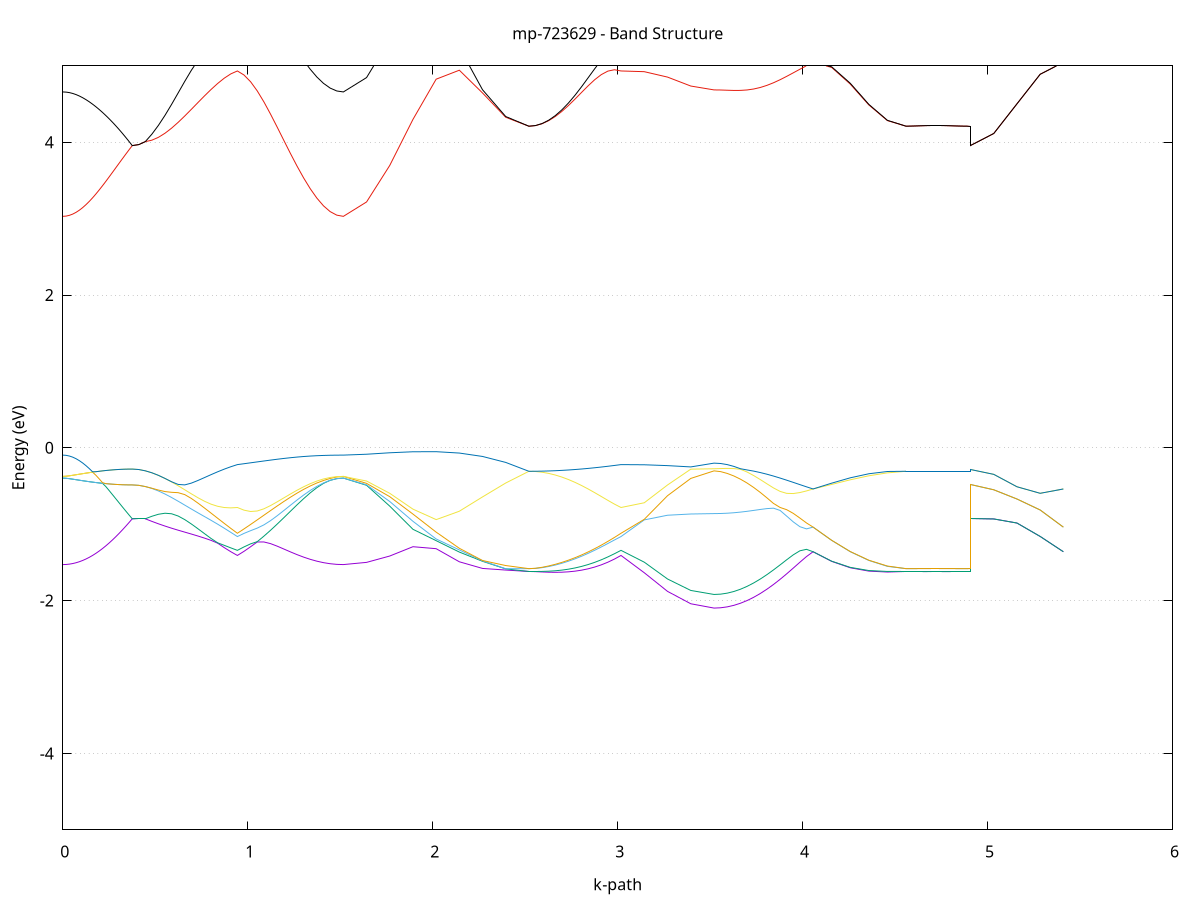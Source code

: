 set title 'mp-723629 - Band Structure'
set xlabel 'k-path'
set ylabel 'Energy (eV)'
set grid y
set yrange [-5:5]
set terminal png size 800,600
set output 'mp-723629_bands_gnuplot.png'
plot '-' using 1:2 with lines notitle, '-' using 1:2 with lines notitle, '-' using 1:2 with lines notitle, '-' using 1:2 with lines notitle, '-' using 1:2 with lines notitle, '-' using 1:2 with lines notitle, '-' using 1:2 with lines notitle, '-' using 1:2 with lines notitle, '-' using 1:2 with lines notitle, '-' using 1:2 with lines notitle, '-' using 1:2 with lines notitle, '-' using 1:2 with lines notitle, '-' using 1:2 with lines notitle, '-' using 1:2 with lines notitle, '-' using 1:2 with lines notitle, '-' using 1:2 with lines notitle, '-' using 1:2 with lines notitle, '-' using 1:2 with lines notitle, '-' using 1:2 with lines notitle, '-' using 1:2 with lines notitle, '-' using 1:2 with lines notitle, '-' using 1:2 with lines notitle, '-' using 1:2 with lines notitle, '-' using 1:2 with lines notitle
0.000000 -22.941980
0.017887 -22.941980
0.035773 -22.941980
0.053660 -22.941980
0.071547 -22.941880
0.089433 -22.941880
0.107320 -22.941880
0.125206 -22.941880
0.143093 -22.941780
0.160980 -22.941780
0.178866 -22.941780
0.196753 -22.941680
0.214639 -22.941680
0.232526 -22.941580
0.250413 -22.941580
0.268299 -22.941480
0.286186 -22.941480
0.304073 -22.941380
0.321959 -22.941380
0.339846 -22.941280
0.357732 -22.941280
0.375619 -22.941180
0.375619 -22.941180
0.410782 -22.941180
0.445944 -22.941180
0.445944 -22.941180
0.481517 -22.941180
0.517091 -22.941280
0.552664 -22.941280
0.588237 -22.941280
0.623811 -22.941280
0.659384 -22.941280
0.694957 -22.941380
0.730531 -22.941380
0.766104 -22.941380
0.801677 -22.941280
0.837251 -22.941280
0.872824 -22.941280
0.908398 -22.941280
0.943971 -22.941280
0.943971 -22.941280
0.979791 -22.941280
1.015611 -22.941380
1.051431 -22.941480
1.087251 -22.941480
1.123071 -22.941580
1.158891 -22.941680
1.194711 -22.941680
1.230531 -22.941780
1.266351 -22.941780
1.302171 -22.941880
1.337991 -22.941880
1.373811 -22.941880
1.409631 -22.941880
1.445451 -22.941980
1.481271 -22.941980
1.517091 -22.941980
1.517091 -22.941980
1.642482 -22.941880
1.767873 -22.941780
1.893264 -22.941680
2.018655 -22.941480
2.144046 -22.941280
2.269438 -22.941080
2.394829 -22.940880
2.520220 -22.940680
2.520220 -22.940680
2.555793 -22.940780
2.591366 -22.940780
2.626940 -22.940780
2.662513 -22.940780
2.698086 -22.940780
2.733660 -22.940880
2.769233 -22.940880
2.804806 -22.940880
2.840380 -22.940980
2.875953 -22.940980
2.911527 -22.941080
2.947100 -22.941180
2.982673 -22.941180
3.018247 -22.941280
3.018247 -22.941280
3.143988 -22.941280
3.269730 -22.941280
3.395472 -22.941280
3.521214 -22.941280
3.521214 -22.941280
3.556919 -22.941280
3.592624 -22.941280
3.628329 -22.941280
3.664034 -22.941280
3.699739 -22.941280
3.735444 -22.941280
3.771149 -22.941180
3.806853 -22.941180
3.842558 -22.941180
3.878263 -22.941180
3.913968 -22.941080
3.949673 -22.941080
3.985378 -22.940980
4.021083 -22.940980
4.056788 -22.940980
4.056788 -22.940980
4.157239 -22.940880
4.257690 -22.940880
4.358141 -22.940780
4.458592 -22.940780
4.559043 -22.940680
4.559043 -22.940680
4.577426 -22.940680
4.595810 -22.940680
4.614193 -22.940680
4.632577 -22.940680
4.650960 -22.940680
4.669344 -22.940680
4.687727 -22.940680
4.706111 -22.940680
4.724494 -22.940680
4.742878 -22.940680
4.761261 -22.940680
4.779645 -22.940680
4.798028 -22.940680
4.816412 -22.940680
4.834795 -22.940680
4.853179 -22.940680
4.871562 -22.940680
4.889945 -22.940680
4.908329 -22.940680
4.908329 -22.941180
5.033720 -22.941180
5.159111 -22.941080
5.284502 -22.941080
5.409893 -22.940980
e
0.000000 -22.940480
0.017887 -22.940480
0.035773 -22.940480
0.053660 -22.940480
0.071547 -22.940480
0.089433 -22.940480
0.107320 -22.940480
0.125206 -22.940580
0.143093 -22.940580
0.160980 -22.940580
0.178866 -22.940680
0.196753 -22.940680
0.214639 -22.940780
0.232526 -22.940780
0.250413 -22.940780
0.268299 -22.940880
0.286186 -22.940880
0.304073 -22.940980
0.321959 -22.941080
0.339846 -22.941080
0.357732 -22.941180
0.375619 -22.941180
0.375619 -22.941180
0.410782 -22.941180
0.445944 -22.941180
0.445944 -22.941180
0.481517 -22.941180
0.517091 -22.941080
0.552664 -22.941080
0.588237 -22.940980
0.623811 -22.940980
0.659384 -22.940880
0.694957 -22.940880
0.730531 -22.940780
0.766104 -22.940780
0.801677 -22.940680
0.837251 -22.940680
0.872824 -22.940680
0.908398 -22.940580
0.943971 -22.940580
0.943971 -22.940580
0.979791 -22.940580
1.015611 -22.940580
1.051431 -22.940580
1.087251 -22.940580
1.123071 -22.940480
1.158891 -22.940480
1.194711 -22.940480
1.230531 -22.940480
1.266351 -22.940480
1.302171 -22.940480
1.337991 -22.940480
1.373811 -22.940480
1.409631 -22.940480
1.445451 -22.940480
1.481271 -22.940480
1.517091 -22.940480
1.517091 -22.940480
1.642482 -22.940480
1.767873 -22.940480
1.893264 -22.940380
2.018655 -22.940380
2.144046 -22.940480
2.269438 -22.940480
2.394829 -22.940580
2.520220 -22.940680
2.520220 -22.940680
2.555793 -22.940680
2.591366 -22.940680
2.626940 -22.940680
2.662513 -22.940680
2.698086 -22.940680
2.733660 -22.940680
2.769233 -22.940680
2.804806 -22.940680
2.840380 -22.940680
2.875953 -22.940680
2.911527 -22.940680
2.947100 -22.940580
2.982673 -22.940580
3.018247 -22.940580
3.018247 -22.940580
3.143988 -22.940580
3.269730 -22.940580
3.395472 -22.940580
3.521214 -22.940580
3.521214 -22.940580
3.556919 -22.940580
3.592624 -22.940580
3.628329 -22.940580
3.664034 -22.940580
3.699739 -22.940580
3.735444 -22.940680
3.771149 -22.940680
3.806853 -22.940680
3.842558 -22.940780
3.878263 -22.940780
3.913968 -22.940780
3.949673 -22.940880
3.985378 -22.940880
4.021083 -22.940880
4.056788 -22.940980
4.056788 -22.940980
4.157239 -22.940880
4.257690 -22.940780
4.358141 -22.940780
4.458592 -22.940680
4.559043 -22.940680
4.559043 -22.940680
4.577426 -22.940680
4.595810 -22.940680
4.614193 -22.940680
4.632577 -22.940680
4.650960 -22.940680
4.669344 -22.940680
4.687727 -22.940680
4.706111 -22.940680
4.724494 -22.940680
4.742878 -22.940680
4.761261 -22.940680
4.779645 -22.940680
4.798028 -22.940680
4.816412 -22.940680
4.834795 -22.940680
4.853179 -22.940680
4.871562 -22.940680
4.889945 -22.940680
4.908329 -22.940680
4.908329 -22.941180
5.033720 -22.941180
5.159111 -22.941080
5.284502 -22.941080
5.409893 -22.940980
e
0.000000 -22.885580
0.017887 -22.885580
0.035773 -22.885580
0.053660 -22.885580
0.071547 -22.885580
0.089433 -22.885580
0.107320 -22.885580
0.125206 -22.885580
0.143093 -22.885580
0.160980 -22.885680
0.178866 -22.885680
0.196753 -22.885680
0.214639 -22.885680
0.232526 -22.885680
0.250413 -22.885680
0.268299 -22.885680
0.286186 -22.885680
0.304073 -22.885680
0.321959 -22.885680
0.339846 -22.885680
0.357732 -22.885680
0.375619 -22.885680
0.375619 -22.885680
0.410782 -22.885680
0.445944 -22.885680
0.445944 -22.885680
0.481517 -22.885780
0.517091 -22.885880
0.552664 -22.885880
0.588237 -22.885980
0.623811 -22.886180
0.659384 -22.886280
0.694957 -22.886380
0.730531 -22.886580
0.766104 -22.886680
0.801677 -22.886880
0.837251 -22.887080
0.872824 -22.887180
0.908398 -22.887380
0.943971 -22.887480
0.943971 -22.887480
0.979791 -22.887380
1.015611 -22.887180
1.051431 -22.887080
1.087251 -22.886880
1.123071 -22.886680
1.158891 -22.886580
1.194711 -22.886380
1.230531 -22.886280
1.266351 -22.886080
1.302171 -22.885980
1.337991 -22.885880
1.373811 -22.885780
1.409631 -22.885680
1.445451 -22.885680
1.481271 -22.885580
1.517091 -22.885580
1.517091 -22.885580
1.642482 -22.885780
1.767873 -22.886180
1.893264 -22.886780
2.018655 -22.887380
2.144046 -22.887880
2.269438 -22.888280
2.394829 -22.888580
2.520220 -22.888580
2.520220 -22.888580
2.555793 -22.888580
2.591366 -22.888580
2.626940 -22.888580
2.662513 -22.888580
2.698086 -22.888480
2.733660 -22.888380
2.769233 -22.888380
2.804806 -22.888280
2.840380 -22.888180
2.875953 -22.888080
2.911527 -22.887980
2.947100 -22.887780
2.982673 -22.887680
3.018247 -22.887480
3.018247 -22.887480
3.143988 -22.888380
3.269730 -22.889180
3.395472 -22.889780
3.521214 -22.889980
3.521214 -22.889980
3.556919 -22.889980
3.592624 -22.889880
3.628329 -22.889780
3.664034 -22.889680
3.699739 -22.889580
3.735444 -22.889480
3.771149 -22.889280
3.806853 -22.889080
3.842558 -22.888880
3.878263 -22.888580
3.913968 -22.888380
3.949673 -22.888080
3.985378 -22.887880
4.021083 -22.887580
4.056788 -22.887380
4.056788 -22.887380
4.157239 -22.887780
4.257690 -22.888180
4.358141 -22.888380
4.458592 -22.888580
4.559043 -22.888580
4.559043 -22.888580
4.577426 -22.888580
4.595810 -22.888580
4.614193 -22.888580
4.632577 -22.888580
4.650960 -22.888580
4.669344 -22.888580
4.687727 -22.888580
4.706111 -22.888580
4.724494 -22.888580
4.742878 -22.888580
4.761261 -22.888580
4.779645 -22.888580
4.798028 -22.888580
4.816412 -22.888580
4.834795 -22.888580
4.853179 -22.888580
4.871562 -22.888580
4.889945 -22.888580
4.908329 -22.888580
4.908329 -22.885680
5.033720 -22.885780
5.159111 -22.886180
5.284502 -22.886780
5.409893 -22.887380
e
0.000000 -22.885580
0.017887 -22.885580
0.035773 -22.885580
0.053660 -22.885580
0.071547 -22.885580
0.089433 -22.885580
0.107320 -22.885580
0.125206 -22.885580
0.143093 -22.885580
0.160980 -22.885680
0.178866 -22.885680
0.196753 -22.885680
0.214639 -22.885680
0.232526 -22.885680
0.250413 -22.885680
0.268299 -22.885680
0.286186 -22.885680
0.304073 -22.885680
0.321959 -22.885680
0.339846 -22.885680
0.357732 -22.885680
0.375619 -22.885680
0.375619 -22.885680
0.410782 -22.885680
0.445944 -22.885680
0.445944 -22.885680
0.481517 -22.885780
0.517091 -22.885880
0.552664 -22.885880
0.588237 -22.885980
0.623811 -22.886180
0.659384 -22.886280
0.694957 -22.886380
0.730531 -22.886580
0.766104 -22.886680
0.801677 -22.886880
0.837251 -22.887080
0.872824 -22.887180
0.908398 -22.887380
0.943971 -22.887480
0.943971 -22.887480
0.979791 -22.887380
1.015611 -22.887180
1.051431 -22.886980
1.087251 -22.886880
1.123071 -22.886680
1.158891 -22.886480
1.194711 -22.886380
1.230531 -22.886180
1.266351 -22.886080
1.302171 -22.885980
1.337991 -22.885780
1.373811 -22.885780
1.409631 -22.885680
1.445451 -22.885580
1.481271 -22.885580
1.517091 -22.885580
1.517091 -22.885580
1.642482 -22.885680
1.767873 -22.886080
1.893264 -22.886680
2.018655 -22.887280
2.144046 -22.887880
2.269438 -22.888280
2.394829 -22.888480
2.520220 -22.888580
2.520220 -22.888580
2.555793 -22.888580
2.591366 -22.888580
2.626940 -22.888580
2.662513 -22.888580
2.698086 -22.888480
2.733660 -22.888380
2.769233 -22.888380
2.804806 -22.888280
2.840380 -22.888180
2.875953 -22.888080
2.911527 -22.887980
2.947100 -22.887780
2.982673 -22.887680
3.018247 -22.887480
3.018247 -22.887480
3.143988 -22.888280
3.269730 -22.889080
3.395472 -22.889680
3.521214 -22.889880
3.521214 -22.889880
3.556919 -22.889780
3.592624 -22.889780
3.628329 -22.889680
3.664034 -22.889580
3.699739 -22.889480
3.735444 -22.889280
3.771149 -22.889080
3.806853 -22.888880
3.842558 -22.888680
3.878263 -22.888480
3.913968 -22.888180
3.949673 -22.887980
3.985378 -22.887680
4.021083 -22.887380
4.056788 -22.887380
4.056788 -22.887380
4.157239 -22.887780
4.257690 -22.888180
4.358141 -22.888380
4.458592 -22.888580
4.559043 -22.888580
4.559043 -22.888580
4.577426 -22.888580
4.595810 -22.888580
4.614193 -22.888580
4.632577 -22.888580
4.650960 -22.888580
4.669344 -22.888580
4.687727 -22.888580
4.706111 -22.888580
4.724494 -22.888580
4.742878 -22.888580
4.761261 -22.888580
4.779645 -22.888580
4.798028 -22.888580
4.816412 -22.888580
4.834795 -22.888580
4.853179 -22.888580
4.871562 -22.888580
4.889945 -22.888580
4.908329 -22.888580
4.908329 -22.885680
5.033720 -22.885780
5.159111 -22.886180
5.284502 -22.886780
5.409893 -22.887380
e
0.000000 -22.885480
0.017887 -22.885480
0.035773 -22.885480
0.053660 -22.885480
0.071547 -22.885480
0.089433 -22.885480
0.107320 -22.885480
0.125206 -22.885480
0.143093 -22.885480
0.160980 -22.885480
0.178866 -22.885480
0.196753 -22.885480
0.214639 -22.885480
0.232526 -22.885480
0.250413 -22.885480
0.268299 -22.885480
0.286186 -22.885480
0.304073 -22.885480
0.321959 -22.885480
0.339846 -22.885480
0.357732 -22.885480
0.375619 -22.885480
0.375619 -22.885480
0.410782 -22.885480
0.445944 -22.885480
0.445944 -22.885480
0.481517 -22.885480
0.517091 -22.885580
0.552664 -22.885680
0.588237 -22.885780
0.623811 -22.885880
0.659384 -22.885980
0.694957 -22.886180
0.730531 -22.886280
0.766104 -22.886480
0.801677 -22.886580
0.837251 -22.886780
0.872824 -22.886880
0.908398 -22.887080
0.943971 -22.887280
0.943971 -22.887280
0.979791 -22.887080
1.015611 -22.886880
1.051431 -22.886780
1.087251 -22.886580
1.123071 -22.886480
1.158891 -22.886280
1.194711 -22.886180
1.230531 -22.886080
1.266351 -22.885980
1.302171 -22.885880
1.337991 -22.885780
1.373811 -22.885680
1.409631 -22.885580
1.445451 -22.885580
1.481271 -22.885480
1.517091 -22.885480
1.517091 -22.885480
1.642482 -22.885680
1.767873 -22.886080
1.893264 -22.886480
2.018655 -22.887080
2.144046 -22.887680
2.269438 -22.888180
2.394829 -22.888480
2.520220 -22.888580
2.520220 -22.888580
2.555793 -22.888580
2.591366 -22.888580
2.626940 -22.888480
2.662513 -22.888480
2.698086 -22.888380
2.733660 -22.888280
2.769233 -22.888180
2.804806 -22.888080
2.840380 -22.887980
2.875953 -22.887880
2.911527 -22.887680
2.947100 -22.887580
2.982673 -22.887380
3.018247 -22.887280
3.018247 -22.887280
3.143988 -22.886380
3.269730 -22.885580
3.395472 -22.884980
3.521214 -22.884880
3.521214 -22.884880
3.556919 -22.884880
3.592624 -22.884880
3.628329 -22.884980
3.664034 -22.885080
3.699739 -22.885180
3.735444 -22.885280
3.771149 -22.885480
3.806853 -22.885580
3.842558 -22.885780
3.878263 -22.886080
3.913968 -22.886280
3.949673 -22.886480
3.985378 -22.886780
4.021083 -22.886980
4.056788 -22.887080
4.056788 -22.887080
4.157239 -22.887480
4.257690 -22.887980
4.358141 -22.888280
4.458592 -22.888480
4.559043 -22.888580
4.559043 -22.888580
4.577426 -22.888580
4.595810 -22.888580
4.614193 -22.888580
4.632577 -22.888580
4.650960 -22.888580
4.669344 -22.888580
4.687727 -22.888580
4.706111 -22.888580
4.724494 -22.888580
4.742878 -22.888580
4.761261 -22.888580
4.779645 -22.888580
4.798028 -22.888580
4.816412 -22.888580
4.834795 -22.888580
4.853179 -22.888580
4.871562 -22.888580
4.889945 -22.888580
4.908329 -22.888580
4.908329 -22.885480
5.033720 -22.885580
5.159111 -22.885880
5.284502 -22.886480
5.409893 -22.887080
e
0.000000 -22.885480
0.017887 -22.885480
0.035773 -22.885480
0.053660 -22.885480
0.071547 -22.885480
0.089433 -22.885480
0.107320 -22.885480
0.125206 -22.885480
0.143093 -22.885480
0.160980 -22.885480
0.178866 -22.885480
0.196753 -22.885480
0.214639 -22.885480
0.232526 -22.885480
0.250413 -22.885480
0.268299 -22.885480
0.286186 -22.885480
0.304073 -22.885480
0.321959 -22.885480
0.339846 -22.885480
0.357732 -22.885480
0.375619 -22.885480
0.375619 -22.885480
0.410782 -22.885480
0.445944 -22.885480
0.445944 -22.885480
0.481517 -22.885480
0.517091 -22.885580
0.552664 -22.885680
0.588237 -22.885780
0.623811 -22.885880
0.659384 -22.885980
0.694957 -22.886080
0.730531 -22.886280
0.766104 -22.886380
0.801677 -22.886580
0.837251 -22.886680
0.872824 -22.886880
0.908398 -22.887080
0.943971 -22.887180
0.943971 -22.887180
0.979791 -22.887080
1.015611 -22.886880
1.051431 -22.886680
1.087251 -22.886580
1.123071 -22.886380
1.158891 -22.886280
1.194711 -22.886180
1.230531 -22.885980
1.266351 -22.885880
1.302171 -22.885780
1.337991 -22.885680
1.373811 -22.885680
1.409631 -22.885580
1.445451 -22.885580
1.481271 -22.885480
1.517091 -22.885480
1.517091 -22.885480
1.642482 -22.885580
1.767873 -22.885980
1.893264 -22.886480
2.018655 -22.887080
2.144046 -22.887580
2.269438 -22.888180
2.394829 -22.888480
2.520220 -22.888580
2.520220 -22.888580
2.555793 -22.888580
2.591366 -22.888580
2.626940 -22.888480
2.662513 -22.888480
2.698086 -22.888380
2.733660 -22.888280
2.769233 -22.888180
2.804806 -22.888080
2.840380 -22.887980
2.875953 -22.887780
2.911527 -22.887680
2.947100 -22.887480
2.982673 -22.887380
3.018247 -22.887180
3.018247 -22.887180
3.143988 -22.886280
3.269730 -22.885480
3.395472 -22.884880
3.521214 -22.884680
3.521214 -22.884680
3.556919 -22.884680
3.592624 -22.884680
3.628329 -22.884780
3.664034 -22.884880
3.699739 -22.884980
3.735444 -22.885080
3.771149 -22.885280
3.806853 -22.885480
3.842558 -22.885680
3.878263 -22.885880
3.913968 -22.886080
3.949673 -22.886280
3.985378 -22.886580
4.021083 -22.886780
4.056788 -22.887080
4.056788 -22.887080
4.157239 -22.887480
4.257690 -22.887980
4.358141 -22.888280
4.458592 -22.888480
4.559043 -22.888580
4.559043 -22.888580
4.577426 -22.888580
4.595810 -22.888580
4.614193 -22.888580
4.632577 -22.888580
4.650960 -22.888580
4.669344 -22.888580
4.687727 -22.888580
4.706111 -22.888580
4.724494 -22.888580
4.742878 -22.888580
4.761261 -22.888580
4.779645 -22.888580
4.798028 -22.888580
4.816412 -22.888580
4.834795 -22.888580
4.853179 -22.888580
4.871562 -22.888580
4.889945 -22.888580
4.908329 -22.888580
4.908329 -22.885480
5.033720 -22.885580
5.159111 -22.885880
5.284502 -22.886480
5.409893 -22.887080
e
0.000000 -10.936680
0.017887 -10.936580
0.035773 -10.935980
0.053660 -10.935080
0.071547 -10.933880
0.089433 -10.932280
0.107320 -10.930380
0.125206 -10.928080
0.143093 -10.925580
0.160980 -10.922680
0.178866 -10.919580
0.196753 -10.916180
0.214639 -10.912480
0.232526 -10.908580
0.250413 -10.904480
0.268299 -10.900080
0.286186 -10.895680
0.304073 -10.890980
0.321959 -10.886280
0.339846 -10.881380
0.357732 -10.876480
0.375619 -10.871580
0.375619 -10.871580
0.410782 -10.870580
0.445944 -10.867780
0.445944 -10.867780
0.481517 -10.866780
0.517091 -10.864080
0.552664 -10.859780
0.588237 -10.853880
0.623811 -10.846580
0.659384 -10.837780
0.694957 -10.827780
0.730531 -10.816680
0.766104 -10.804580
0.801677 -10.791680
0.837251 -10.778080
0.872824 -10.763980
0.908398 -10.749580
0.943971 -10.735080
0.943971 -10.735080
0.979791 -10.753280
1.015611 -10.771680
1.051431 -10.790080
1.087251 -10.808180
1.123071 -10.825980
1.158891 -10.842980
1.194711 -10.859180
1.230531 -10.874280
1.266351 -10.888080
1.302171 -10.900480
1.337991 -10.911280
1.373811 -10.920280
1.409631 -10.927380
1.445451 -10.932580
1.481271 -10.935680
1.517091 -10.936680
1.517091 -10.936680
1.642482 -10.923480
1.767873 -10.886180
1.893264 -10.831180
2.018655 -10.767380
2.144046 -10.704580
2.269438 -10.650680
2.394829 -10.611480
2.520220 -10.589780
2.520220 -10.589780
2.555793 -10.590580
2.591366 -10.593080
2.626940 -10.597180
2.662513 -10.602980
2.698086 -10.610380
2.733660 -10.619280
2.769233 -10.629580
2.804806 -10.641380
2.840380 -10.654480
2.875953 -10.668780
2.911527 -10.684080
2.947100 -10.700380
2.982673 -10.717480
3.018247 -10.735080
3.018247 -10.735080
3.143988 -10.738280
3.269730 -10.738480
3.395472 -10.737180
3.521214 -10.736380
3.521214 -10.736380
3.556919 -10.736380
3.592624 -10.736380
3.628329 -10.736380
3.664034 -10.736380
3.699739 -10.736280
3.735444 -10.735980
3.771149 -10.735580
3.806853 -10.734980
3.842558 -10.734080
3.878263 -10.732880
3.913968 -10.731380
3.949673 -10.729580
3.985378 -10.727280
4.021083 -10.724680
4.056788 -10.721680
4.056788 -10.721680
4.157239 -10.679680
4.257690 -10.642980
4.358141 -10.614680
4.458592 -10.596580
4.559043 -10.589780
4.559043 -10.589780
4.577426 -10.589780
4.595810 -10.589780
4.614193 -10.589780
4.632577 -10.589780
4.650960 -10.589780
4.669344 -10.589780
4.687727 -10.589780
4.706111 -10.589780
4.724494 -10.589780
4.742878 -10.589780
4.761261 -10.589780
4.779645 -10.589780
4.798028 -10.589780
4.816412 -10.589780
4.834795 -10.589780
4.853179 -10.589780
4.871562 -10.589780
4.889945 -10.589780
4.908329 -10.589780
4.908329 -10.871580
5.033720 -10.859580
5.159111 -10.826080
5.284502 -10.777180
5.409893 -10.721680
e
0.000000 -10.803880
0.017887 -10.804080
0.035773 -10.804680
0.053660 -10.805580
0.071547 -10.806980
0.089433 -10.808680
0.107320 -10.810680
0.125206 -10.813080
0.143093 -10.815880
0.160980 -10.818880
0.178866 -10.822180
0.196753 -10.825780
0.214639 -10.829680
0.232526 -10.833780
0.250413 -10.838080
0.268299 -10.842480
0.286186 -10.847180
0.304073 -10.851880
0.321959 -10.856680
0.339846 -10.861680
0.357732 -10.866580
0.375619 -10.871580
0.375619 -10.871580
0.410782 -10.870580
0.445944 -10.867780
0.445944 -10.867780
0.481517 -10.859980
0.517091 -10.850580
0.552664 -10.839880
0.588237 -10.827880
0.623811 -10.814680
0.659384 -10.800680
0.694957 -10.785780
0.730531 -10.770380
0.766104 -10.754680
0.801677 -10.738680
0.837251 -10.722780
0.872824 -10.707080
0.908398 -10.691680
0.943971 -10.676980
0.943971 -10.676980
0.979791 -10.688180
1.015611 -10.699480
1.051431 -10.710980
1.087251 -10.722280
1.123071 -10.733380
1.158891 -10.744180
1.194711 -10.754380
1.230531 -10.763980
1.266351 -10.772780
1.302171 -10.780680
1.337991 -10.787580
1.373811 -10.793280
1.409631 -10.797880
1.445451 -10.801180
1.481271 -10.803180
1.517091 -10.803880
1.517091 -10.803880
1.642482 -10.793280
1.767873 -10.763880
1.893264 -10.721580
2.018655 -10.674880
2.144046 -10.632480
2.269438 -10.601480
2.394829 -10.586580
2.520220 -10.589780
2.520220 -10.589780
2.555793 -10.590180
2.591366 -10.591680
2.626940 -10.594080
2.662513 -10.597480
2.698086 -10.601880
2.733660 -10.607080
2.769233 -10.613280
2.804806 -10.620280
2.840380 -10.628080
2.875953 -10.636680
2.911527 -10.645880
2.947100 -10.655780
2.982673 -10.666180
3.018247 -10.676980
3.018247 -10.676980
3.143988 -10.678780
3.269730 -10.678280
3.395472 -10.676980
3.521214 -10.676280
3.521214 -10.676280
3.556919 -10.676580
3.592624 -10.677580
3.628329 -10.679180
3.664034 -10.681380
3.699739 -10.684180
3.735444 -10.687380
3.771149 -10.690880
3.806853 -10.694780
3.842558 -10.698780
3.878263 -10.702880
3.913968 -10.706980
3.949673 -10.710980
3.985378 -10.714780
4.021083 -10.718380
4.056788 -10.721680
4.056788 -10.721680
4.157239 -10.677980
4.257690 -10.640380
4.358141 -10.612080
4.458592 -10.594880
4.559043 -10.589780
4.559043 -10.589780
4.577426 -10.589780
4.595810 -10.589780
4.614193 -10.589780
4.632577 -10.589780
4.650960 -10.589780
4.669344 -10.589780
4.687727 -10.589780
4.706111 -10.589780
4.724494 -10.589780
4.742878 -10.589780
4.761261 -10.589780
4.779645 -10.589780
4.798028 -10.589780
4.816412 -10.589780
4.834795 -10.589780
4.853179 -10.589780
4.871562 -10.589780
4.889945 -10.589780
4.908329 -10.589780
4.908329 -10.871580
5.033720 -10.859580
5.159111 -10.826080
5.284502 -10.777180
5.409893 -10.721680
e
0.000000 -1.528380
0.017887 -1.526880
0.035773 -1.522380
0.053660 -1.514880
0.071547 -1.504380
0.089433 -1.491080
0.107320 -1.474680
0.125206 -1.455580
0.143093 -1.433580
0.160980 -1.408780
0.178866 -1.381380
0.196753 -1.351280
0.214639 -1.318680
0.232526 -1.283580
0.250413 -1.246180
0.268299 -1.206580
0.286186 -1.164780
0.304073 -1.120980
0.321959 -1.075380
0.339846 -1.028080
0.357732 -0.979180
0.375619 -0.928980
0.375619 -0.928980
0.410782 -0.928880
0.445944 -0.928880
0.445944 -0.928880
0.481517 -0.962680
0.517091 -0.994580
0.552664 -1.024280
0.588237 -1.052180
0.623811 -1.078380
0.659384 -1.103480
0.694957 -1.128580
0.730531 -1.154380
0.766104 -1.181780
0.801677 -1.211480
0.837251 -1.248080
0.872824 -1.306180
0.908398 -1.359980
0.943971 -1.408980
0.943971 -1.408980
0.979791 -1.354980
1.015611 -1.294680
1.051431 -1.232180
1.087251 -1.232280
1.123071 -1.253880
1.158891 -1.286880
1.194711 -1.324280
1.230531 -1.361980
1.266351 -1.397980
1.302171 -1.430780
1.337991 -1.459680
1.373811 -1.483880
1.409631 -1.503180
1.445451 -1.517080
1.481271 -1.525580
1.517091 -1.528380
1.517091 -1.528380
1.642482 -1.499480
1.767873 -1.416280
1.893264 -1.294480
2.018655 -1.320280
2.144046 -1.491780
2.269438 -1.578880
2.394829 -1.600080
2.520220 -1.618580
2.520220 -1.618580
2.555793 -1.620780
2.591366 -1.625080
2.626940 -1.628380
2.662513 -1.629680
2.698086 -1.628180
2.733660 -1.623280
2.769233 -1.614580
2.804806 -1.601580
2.840380 -1.583780
2.875953 -1.560680
2.911527 -1.531980
2.947100 -1.497280
2.982673 -1.456280
3.018247 -1.408980
3.018247 -1.408980
3.143988 -1.635380
3.269730 -1.879280
3.395472 -2.041380
3.521214 -2.097880
3.521214 -2.097880
3.556919 -2.093880
3.592624 -2.081980
3.628329 -2.062080
3.664034 -2.034480
3.699739 -1.999280
3.735444 -1.956680
3.771149 -1.907180
3.806853 -1.851080
3.842558 -1.788980
3.878263 -1.721480
3.913968 -1.649580
3.949673 -1.574280
3.985378 -1.497780
4.021083 -1.423480
4.056788 -1.360280
4.056788 -1.360280
4.157239 -1.486480
4.257690 -1.570180
4.358141 -1.613880
4.458592 -1.626080
4.559043 -1.618680
4.559043 -1.618680
4.577426 -1.618780
4.595810 -1.618880
4.614193 -1.619080
4.632577 -1.619280
4.650960 -1.619480
4.669344 -1.619680
4.687727 -1.619880
4.706111 -1.619880
4.724494 -1.619880
4.742878 -1.619880
4.761261 -1.619780
4.779645 -1.619680
4.798028 -1.619480
4.816412 -1.619280
4.834795 -1.619080
4.853179 -1.618880
4.871562 -1.618680
4.889945 -1.618580
4.908329 -1.618580
4.908329 -0.928980
5.033720 -0.930980
5.159111 -0.984580
5.284502 -1.160080
5.409893 -1.360280
e
0.000000 -0.396180
0.017887 -0.398580
0.035773 -0.403880
0.053660 -0.410380
0.071547 -0.417080
0.089433 -0.423880
0.107320 -0.430480
0.125206 -0.436980
0.143093 -0.443080
0.160980 -0.448980
0.178866 -0.454480
0.196753 -0.459680
0.214639 -0.464380
0.232526 -0.506580
0.250413 -0.558780
0.268299 -0.611880
0.286186 -0.665280
0.304073 -0.718880
0.321959 -0.772380
0.339846 -0.825380
0.357732 -0.877580
0.375619 -0.928980
0.375619 -0.928980
0.410782 -0.928880
0.445944 -0.928880
0.445944 -0.928880
0.481517 -0.896180
0.517091 -0.869780
0.552664 -0.856280
0.588237 -0.863180
0.623811 -0.892780
0.659384 -0.939680
0.694957 -0.996780
0.730531 -1.059080
0.766104 -1.123180
0.801677 -1.186680
0.837251 -1.243280
0.872824 -1.276280
0.908398 -1.309680
0.943971 -1.342180
0.943971 -1.342180
0.979791 -1.297080
1.015611 -1.256980
1.051431 -1.228380
1.087251 -1.156480
1.123071 -1.079780
1.158891 -0.999180
1.194711 -0.915780
1.230531 -0.831080
1.266351 -0.746880
1.302171 -0.665380
1.337991 -0.589180
1.373811 -0.521380
1.409631 -0.465280
1.445451 -0.425780
1.481271 -0.403880
1.517091 -0.396180
1.517091 -0.396180
1.642482 -0.490580
1.767873 -0.763580
1.893264 -1.066580
2.018655 -1.215280
2.144046 -1.364580
2.269438 -1.485480
2.394829 -1.584680
2.520220 -1.618580
2.520220 -1.618580
2.555793 -1.618580
2.591366 -1.617780
2.626940 -1.615080
2.662513 -1.609580
2.698086 -1.600980
2.733660 -1.588780
2.769233 -1.572680
2.804806 -1.552580
2.840380 -1.528080
2.875953 -1.499180
2.911527 -1.465780
2.947100 -1.427980
2.982673 -1.386480
3.018247 -1.342180
3.018247 -1.342180
3.143988 -1.496980
3.269730 -1.717080
3.395472 -1.866980
3.521214 -1.919580
3.521214 -1.919580
3.556919 -1.915280
3.592624 -1.902280
3.628329 -1.880780
3.664034 -1.851080
3.699739 -1.813680
3.735444 -1.768980
3.771149 -1.717680
3.806853 -1.660480
3.842558 -1.598380
3.878263 -1.532680
3.913968 -1.465480
3.949673 -1.400780
3.985378 -1.347980
4.021083 -1.328780
4.056788 -1.360280
4.056788 -1.360280
4.157239 -1.483980
4.257690 -1.564780
4.358141 -1.606380
4.458592 -1.618480
4.559043 -1.618580
4.559043 -1.618580
4.577426 -1.618780
4.595810 -1.618880
4.614193 -1.619080
4.632577 -1.619280
4.650960 -1.619480
4.669344 -1.619680
4.687727 -1.619780
4.706111 -1.619880
4.724494 -1.619880
4.742878 -1.619880
4.761261 -1.619780
4.779645 -1.619580
4.798028 -1.619480
4.816412 -1.619280
4.834795 -1.619080
4.853179 -1.618880
4.871562 -1.618680
4.889945 -1.618580
4.908329 -1.618580
4.908329 -0.928980
5.033720 -0.930980
5.159111 -0.984580
5.284502 -1.159980
5.409893 -1.360280
e
0.000000 -0.396180
0.017887 -0.398580
0.035773 -0.403880
0.053660 -0.410380
0.071547 -0.417080
0.089433 -0.423880
0.107320 -0.430480
0.125206 -0.436880
0.143093 -0.443080
0.160980 -0.448980
0.178866 -0.454480
0.196753 -0.459680
0.214639 -0.464380
0.232526 -0.468780
0.250413 -0.472580
0.268299 -0.475980
0.286186 -0.478880
0.304073 -0.481280
0.321959 -0.483180
0.339846 -0.484480
0.357732 -0.485280
0.375619 -0.485580
0.375619 -0.485580
0.410782 -0.490980
0.445944 -0.506880
0.445944 -0.506880
0.481517 -0.531680
0.517091 -0.564780
0.552664 -0.604780
0.588237 -0.650180
0.623811 -0.699080
0.659384 -0.749780
0.694957 -0.800680
0.730531 -0.850680
0.766104 -0.899780
0.801677 -0.948880
0.837251 -0.999380
0.872824 -1.052080
0.908398 -1.106480
0.943971 -1.161580
0.943971 -1.161580
0.979791 -1.120080
1.015611 -1.084480
1.051431 -1.051080
1.087251 -1.008780
1.123071 -0.953580
1.158891 -0.889780
1.194711 -0.821680
1.230531 -0.752180
1.266351 -0.683580
1.302171 -0.618080
1.337991 -0.557680
1.373811 -0.504380
1.409631 -0.459780
1.445451 -0.425080
1.481271 -0.402880
1.517091 -0.396180
1.517091 -0.396180
1.642482 -0.484380
1.767873 -0.702780
1.893264 -0.961780
2.018655 -1.193080
2.144046 -1.336580
2.269438 -1.479380
2.394829 -1.582980
2.520220 -1.581680
2.520220 -1.581680
2.555793 -1.578280
2.591366 -1.568680
2.626940 -1.553980
2.662513 -1.534780
2.698086 -1.511580
2.733660 -1.484480
2.769233 -1.453680
2.804806 -1.419280
2.840380 -1.381480
2.875953 -1.340780
2.911527 -1.297480
2.947100 -1.252380
2.982673 -1.206480
3.018247 -1.161580
3.018247 -1.161580
3.143988 -0.943280
3.269730 -0.882380
3.395472 -0.866280
3.521214 -0.860880
3.521214 -0.860880
3.556919 -0.859680
3.592624 -0.855980
3.628329 -0.849880
3.664034 -0.841480
3.699739 -0.831180
3.735444 -0.819380
3.771149 -0.806880
3.806853 -0.795580
3.842558 -0.790180
3.878263 -0.819480
3.913968 -0.894080
3.949673 -0.969480
3.985378 -1.032580
4.021083 -1.061080
4.056788 -1.038180
4.056788 -1.038180
4.157239 -1.211780
4.257690 -1.359780
4.358141 -1.474380
4.458592 -1.551680
4.559043 -1.581580
4.559043 -1.581580
4.577426 -1.581480
4.595810 -1.581280
4.614193 -1.581080
4.632577 -1.580880
4.650960 -1.580580
4.669344 -1.580380
4.687727 -1.580280
4.706111 -1.580180
4.724494 -1.580180
4.742878 -1.580280
4.761261 -1.580380
4.779645 -1.580480
4.798028 -1.580680
4.816412 -1.580880
4.834795 -1.581180
4.853179 -1.581380
4.871562 -1.581480
4.889945 -1.581580
4.908329 -1.581680
4.908329 -0.485580
5.033720 -0.549380
5.159111 -0.670080
5.284502 -0.813780
5.409893 -1.038180
e
0.000000 -0.373980
0.017887 -0.371480
0.035773 -0.366080
0.053660 -0.359480
0.071547 -0.352480
0.089433 -0.345380
0.107320 -0.338380
0.125206 -0.331580
0.143093 -0.324980
0.160980 -0.318680
0.178866 -0.358680
0.196753 -0.406080
0.214639 -0.455580
0.232526 -0.468780
0.250413 -0.472580
0.268299 -0.475980
0.286186 -0.478880
0.304073 -0.481280
0.321959 -0.483180
0.339846 -0.484480
0.357732 -0.485280
0.375619 -0.485580
0.375619 -0.485580
0.410782 -0.490980
0.445944 -0.506880
0.445944 -0.506880
0.481517 -0.528680
0.517091 -0.552780
0.552664 -0.572680
0.588237 -0.582180
0.623811 -0.587080
0.659384 -0.612380
0.694957 -0.662480
0.730531 -0.723080
0.766104 -0.787880
0.801677 -0.854680
0.837251 -0.921980
0.872824 -0.988780
0.908398 -1.054580
0.943971 -1.118480
0.943971 -1.118480
0.979791 -1.061480
1.015611 -1.002880
1.051431 -0.942980
1.087251 -0.882480
1.123071 -0.821880
1.158891 -0.761880
1.194711 -0.703280
1.230531 -0.646880
1.266351 -0.593480
1.302171 -0.543980
1.337991 -0.499280
1.373811 -0.460280
1.409631 -0.427380
1.445451 -0.400780
1.481271 -0.381380
1.517091 -0.373980
1.517091 -0.373980
1.642482 -0.465180
1.767873 -0.639580
1.893264 -0.867180
2.018655 -1.103580
2.144046 -1.315080
2.269438 -1.474980
2.394829 -1.540980
2.520220 -1.581680
2.520220 -1.581680
2.555793 -1.576680
2.591366 -1.564080
2.626940 -1.546480
2.662513 -1.524980
2.698086 -1.499780
2.733660 -1.470980
2.769233 -1.438580
2.804806 -1.402580
2.840380 -1.363080
2.875953 -1.320180
2.911527 -1.273980
2.947100 -1.224880
2.982673 -1.172880
3.018247 -1.118480
3.018247 -1.118480
3.143988 -0.935880
3.269730 -0.626680
3.395472 -0.400580
3.521214 -0.301680
3.521214 -0.301680
3.556919 -0.311580
3.592624 -0.335180
3.628329 -0.368380
3.664034 -0.410380
3.699739 -0.460680
3.735444 -0.518780
3.771149 -0.583680
3.806853 -0.654280
3.842558 -0.727780
3.878263 -0.780580
3.913968 -0.809880
3.949673 -0.858080
3.985378 -0.919480
4.021083 -0.983580
4.056788 -1.038180
4.056788 -1.038180
4.157239 -1.210580
4.257690 -1.357780
4.358141 -1.471280
4.458592 -1.547380
4.559043 -1.581580
4.559043 -1.581580
4.577426 -1.581480
4.595810 -1.581280
4.614193 -1.581080
4.632577 -1.580880
4.650960 -1.580580
4.669344 -1.580380
4.687727 -1.580280
4.706111 -1.580180
4.724494 -1.580180
4.742878 -1.580280
4.761261 -1.580380
4.779645 -1.580480
4.798028 -1.580680
4.816412 -1.580880
4.834795 -1.581180
4.853179 -1.581380
4.871562 -1.581480
4.889945 -1.581580
4.908329 -1.581680
4.908329 -0.485580
5.033720 -0.549380
5.159111 -0.670080
5.284502 -0.813780
5.409893 -1.038180
e
0.000000 -0.373980
0.017887 -0.371480
0.035773 -0.366080
0.053660 -0.359480
0.071547 -0.352480
0.089433 -0.345380
0.107320 -0.338380
0.125206 -0.331580
0.143093 -0.324980
0.160980 -0.318680
0.178866 -0.312680
0.196753 -0.306980
0.214639 -0.301780
0.232526 -0.296980
0.250413 -0.292680
0.268299 -0.288980
0.286186 -0.285680
0.304073 -0.282980
0.321959 -0.280880
0.339846 -0.279380
0.357732 -0.278480
0.375619 -0.278180
0.375619 -0.278180
0.410782 -0.283980
0.445944 -0.300880
0.445944 -0.300880
0.481517 -0.326680
0.517091 -0.360680
0.552664 -0.400980
0.588237 -0.446880
0.623811 -0.496780
0.659384 -0.549180
0.694957 -0.601980
0.730531 -0.652880
0.766104 -0.699180
0.801677 -0.737580
0.837251 -0.765380
0.872824 -0.781380
0.908398 -0.786180
0.943971 -0.781180
0.943971 -0.781180
0.979791 -0.816080
1.015611 -0.833480
1.051431 -0.826880
1.087251 -0.798480
1.123071 -0.756280
1.158891 -0.707280
1.194711 -0.655880
1.230531 -0.604680
1.266351 -0.555480
1.302171 -0.509980
1.337991 -0.469380
1.373811 -0.434880
1.409631 -0.407580
1.445451 -0.388180
1.481271 -0.377280
1.517091 -0.373980
1.517091 -0.373980
1.642482 -0.434680
1.767873 -0.595580
1.893264 -0.802580
2.018655 -0.939680
2.144046 -0.829880
2.269438 -0.642580
2.394829 -0.460680
2.520220 -0.307080
2.520220 -0.307080
2.555793 -0.310180
2.591366 -0.319380
2.626940 -0.334580
2.662513 -0.355780
2.698086 -0.382480
2.733660 -0.414680
2.769233 -0.451780
2.804806 -0.493280
2.840380 -0.538580
2.875953 -0.586880
2.911527 -0.637080
2.947100 -0.687680
2.982673 -0.736780
3.018247 -0.781180
3.018247 -0.781180
3.143988 -0.719180
3.269730 -0.486280
3.395472 -0.279280
3.521214 -0.274080
3.521214 -0.274080
3.556919 -0.271380
3.592624 -0.269380
3.628329 -0.271880
3.664034 -0.280780
3.699739 -0.316380
3.735444 -0.363080
3.771149 -0.415280
3.806853 -0.470580
3.842558 -0.524780
3.878263 -0.570280
3.913968 -0.596080
3.949673 -0.598580
3.985378 -0.585480
4.021083 -0.564180
4.056788 -0.538580
4.056788 -0.538580
4.157239 -0.479080
4.257690 -0.418580
4.358141 -0.366080
4.458592 -0.327780
4.559043 -0.307080
4.559043 -0.307080
4.577426 -0.307080
4.595810 -0.307180
4.614193 -0.307180
4.632577 -0.307180
4.650960 -0.307280
4.669344 -0.307280
4.687727 -0.307280
4.706111 -0.307280
4.724494 -0.307280
4.742878 -0.307280
4.761261 -0.307280
4.779645 -0.307280
4.798028 -0.307280
4.816412 -0.307180
4.834795 -0.307180
4.853179 -0.307180
4.871562 -0.307080
4.889945 -0.307080
4.908329 -0.307080
4.908329 -0.278180
5.033720 -0.347380
5.159111 -0.509680
5.284502 -0.595380
5.409893 -0.538580
e
0.000000 -0.095380
0.017887 -0.098380
0.035773 -0.107380
0.053660 -0.122080
0.071547 -0.142380
0.089433 -0.167980
0.107320 -0.198280
0.125206 -0.232980
0.143093 -0.271680
0.160980 -0.313680
0.178866 -0.312680
0.196753 -0.306980
0.214639 -0.301780
0.232526 -0.296980
0.250413 -0.292680
0.268299 -0.288980
0.286186 -0.285680
0.304073 -0.282980
0.321959 -0.280880
0.339846 -0.279380
0.357732 -0.278480
0.375619 -0.278180
0.375619 -0.278180
0.410782 -0.283980
0.445944 -0.300880
0.445944 -0.300880
0.481517 -0.326480
0.517091 -0.360180
0.552664 -0.400780
0.588237 -0.443980
0.623811 -0.479280
0.659384 -0.485180
0.694957 -0.462180
0.730531 -0.427680
0.766104 -0.389580
0.801677 -0.351080
0.837251 -0.313880
0.872824 -0.279180
0.908398 -0.247580
0.943971 -0.219680
0.943971 -0.219680
0.979791 -0.208080
1.015611 -0.196180
1.051431 -0.184280
1.087251 -0.172380
1.123071 -0.160780
1.158891 -0.149580
1.194711 -0.139180
1.230531 -0.129580
1.266351 -0.121080
1.302171 -0.113780
1.337991 -0.107780
1.373811 -0.103080
1.409631 -0.099680
1.445451 -0.097280
1.481271 -0.095880
1.517091 -0.095380
1.517091 -0.095380
1.642482 -0.083880
1.767873 -0.064780
1.893264 -0.051480
2.018655 -0.050480
2.144046 -0.068480
2.269438 -0.112980
2.394829 -0.190980
2.520220 -0.307080
2.520220 -0.307080
2.555793 -0.306580
2.591366 -0.305180
2.626940 -0.302880
2.662513 -0.299580
2.698086 -0.295280
2.733660 -0.290180
2.769233 -0.284080
2.804806 -0.277180
2.840380 -0.269380
2.875953 -0.260780
2.911527 -0.251480
2.947100 -0.241480
2.982673 -0.230780
3.018247 -0.219680
3.018247 -0.219680
3.143988 -0.221880
3.269730 -0.232980
3.395472 -0.249880
3.521214 -0.200380
3.521214 -0.200380
3.556919 -0.205180
3.592624 -0.219580
3.628329 -0.243080
3.664034 -0.273580
3.699739 -0.289480
3.735444 -0.304880
3.771149 -0.323680
3.806853 -0.345280
3.842558 -0.369480
3.878263 -0.395780
3.913968 -0.423580
3.949673 -0.452380
3.985378 -0.481580
4.021083 -0.510580
4.056788 -0.538480
4.056788 -0.538480
4.157239 -0.462580
4.257690 -0.392580
4.358141 -0.339480
4.458592 -0.309780
4.559043 -0.307080
4.559043 -0.307080
4.577426 -0.307080
4.595810 -0.307180
4.614193 -0.307180
4.632577 -0.307180
4.650960 -0.307280
4.669344 -0.307280
4.687727 -0.307280
4.706111 -0.307280
4.724494 -0.307280
4.742878 -0.307280
4.761261 -0.307280
4.779645 -0.307280
4.798028 -0.307180
4.816412 -0.307180
4.834795 -0.307180
4.853179 -0.307180
4.871562 -0.307080
4.889945 -0.307080
4.908329 -0.307080
4.908329 -0.278180
5.033720 -0.347380
5.159111 -0.509680
5.284502 -0.595380
5.409893 -0.538480
e
0.000000 3.030220
0.017887 3.033620
0.035773 3.043520
0.053660 3.059820
0.071547 3.082320
0.089433 3.110620
0.107320 3.144320
0.125206 3.182820
0.143093 3.225720
0.160980 3.272520
0.178866 3.322620
0.196753 3.375520
0.214639 3.430620
0.232526 3.487520
0.250413 3.545820
0.268299 3.604820
0.286186 3.664420
0.304073 3.724020
0.321959 3.783320
0.339846 3.841920
0.357732 3.899720
0.375619 3.956420
0.375619 3.956420
0.410782 3.969520
0.445944 4.008120
0.445944 4.008120
0.481517 4.027220
0.517091 4.064820
0.552664 4.118320
0.588237 4.184720
0.623811 4.260920
0.659384 4.343920
0.694957 4.430920
0.730531 4.519320
0.766104 4.606820
0.801677 4.691020
0.837251 4.769320
0.872824 4.838720
0.908398 4.895120
0.943971 4.933420
0.943971 4.933420
0.979791 4.880420
1.015611 4.791720
1.051431 4.672220
1.087251 4.528920
1.123071 4.369120
1.158891 4.199720
1.194711 4.026420
1.230531 3.854620
1.266351 3.688820
1.302171 3.533120
1.337991 3.391820
1.373811 3.268720
1.409631 3.167720
1.445451 3.092520
1.481271 3.046020
1.517091 3.030220
1.517091 3.030220
1.642482 3.218720
1.767873 3.696920
1.893264 4.299220
2.018655 4.825820
2.144046 4.943220
2.269438 4.645220
2.394829 4.326820
2.520220 4.210020
2.520220 4.210020
2.555793 4.218220
2.591366 4.242620
2.626940 4.282520
2.662513 4.336620
2.698086 4.403320
2.733660 4.480320
2.769233 4.564520
2.804806 4.652220
2.840380 4.738920
2.875953 4.818920
2.911527 4.885520
2.947100 4.931520
2.982673 4.949420
3.018247 4.933420
3.018247 4.933420
3.143988 4.924020
3.269730 4.853120
3.395472 4.736120
3.521214 4.685420
3.521214 4.685420
3.556919 4.684120
3.592624 4.681120
3.628329 4.678520
3.664034 4.679020
3.699739 4.684720
3.735444 4.697220
3.771149 4.717120
3.806853 4.744620
3.842558 4.778820
3.878263 4.818720
3.913968 4.862720
3.949673 4.909020
3.985378 4.956020
4.021083 5.002220
4.056788 5.046720
4.056788 5.046720
4.157239 4.979320
4.257690 4.761520
4.358141 4.488520
4.458592 4.283620
4.559043 4.210520
4.559043 4.210520
4.577426 4.211320
4.595810 4.212420
4.614193 4.213820
4.632577 4.215320
4.650960 4.216720
4.669344 4.218020
4.687727 4.218920
4.706111 4.219520
4.724494 4.219620
4.742878 4.219320
4.761261 4.218520
4.779645 4.217420
4.798028 4.216120
4.816412 4.214620
4.834795 4.213220
4.853179 4.211920
4.871562 4.210920
4.889945 4.210320
4.908329 4.210020
4.908329 3.956420
5.033720 4.115220
5.159111 4.503220
5.284502 4.890120
5.409893 5.046720
e
0.000000 4.658820
0.017887 4.656520
0.035773 4.650020
0.053660 4.639120
0.071547 4.624320
0.089433 4.605620
0.107320 4.583520
0.125206 4.558120
0.143093 4.529820
0.160980 4.498720
0.178866 4.465120
0.196753 4.429120
0.214639 4.390820
0.232526 4.350320
0.250413 4.307820
0.268299 4.263220
0.286186 4.216620
0.304073 4.168120
0.321959 4.117720
0.339846 4.065520
0.357732 4.011720
0.375619 3.956420
0.375619 3.956420
0.410782 3.969520
0.445944 4.008120
0.445944 4.008120
0.481517 4.105520
0.517091 4.221420
0.552664 4.352820
0.588237 4.495920
0.623811 4.646020
0.659384 4.797020
0.694957 4.941520
0.730531 5.070620
0.766104 5.175520
0.801677 5.250620
0.837251 5.296220
0.872824 5.317820
0.908398 5.322620
0.943971 5.315320
0.943971 5.315320
0.979791 5.372520
1.015611 5.424620
1.051431 5.470720
1.087251 5.505420
1.123071 5.517320
1.158891 5.491320
1.194711 5.420220
1.230531 5.315020
1.266351 5.193820
1.302171 5.070820
1.337991 4.955520
1.373811 4.854020
1.409631 4.771020
1.445451 4.709420
1.481271 4.671520
1.517091 4.658820
1.517091 4.658820
1.642482 4.847020
1.767873 5.345320
1.893264 5.802120
2.018655 5.630020
2.144046 5.242320
2.269438 4.687420
2.394829 4.336920
2.520220 4.210020
2.520220 4.210020
2.555793 4.218820
2.591366 4.245120
2.626940 4.288520
2.662513 4.348320
2.698086 4.423620
2.733660 4.513020
2.769233 4.614820
2.804806 4.726420
2.840380 4.844120
2.875953 4.962320
2.911527 5.073820
2.947100 5.170820
2.982673 5.250120
3.018247 5.315320
3.018247 5.315320
3.143988 5.275820
3.269730 5.218220
3.395472 5.228520
3.521214 5.244820
3.521214 5.244820
3.556919 5.248820
3.592624 5.259620
3.628329 5.273520
3.664034 5.286420
3.699739 5.294720
3.735444 5.296420
3.771149 5.290520
3.806853 5.277120
3.842558 5.256820
3.878263 5.230920
3.913968 5.200320
3.949673 5.166120
3.985378 5.128820
4.021083 5.089020
4.056788 5.046720
4.056788 5.046720
4.157239 4.987720
4.257690 4.772220
4.358141 4.496020
4.458592 4.287020
4.559043 4.210520
4.559043 4.210520
4.577426 4.211320
4.595810 4.212420
4.614193 4.213820
4.632577 4.215320
4.650960 4.216720
4.669344 4.218020
4.687727 4.218920
4.706111 4.219520
4.724494 4.219620
4.742878 4.219320
4.761261 4.218520
4.779645 4.217420
4.798028 4.216120
4.816412 4.214620
4.834795 4.213220
4.853179 4.211920
4.871562 4.210920
4.889945 4.210320
4.908329 4.210020
4.908329 3.956420
5.033720 4.115220
5.159111 4.503220
5.284502 4.890120
5.409893 5.046720
e
0.000000 5.949320
0.017887 5.952220
0.035773 5.960920
0.053660 5.975120
0.071547 5.994620
0.089433 6.018920
0.107320 6.047520
0.125206 6.079820
0.143093 6.115020
0.160980 6.152320
0.178866 6.184120
0.196753 6.175720
0.214639 6.169320
0.232526 6.165420
0.250413 6.164120
0.268299 6.165620
0.286186 6.170220
0.304073 6.177820
0.321959 6.188520
0.339846 6.202120
0.357732 6.218520
0.375619 6.237120
0.375619 6.237120
0.410782 6.246420
0.445944 6.273720
0.445944 6.273720
0.481517 6.300520
0.517091 6.340220
0.552664 6.390320
0.588237 6.448720
0.623811 6.476520
0.659384 6.429120
0.694957 6.384320
0.730531 6.351420
0.766104 6.330420
0.801677 6.309420
0.837251 6.265620
0.872824 6.178920
0.908398 6.050320
0.943971 5.897120
0.943971 5.897120
0.979791 6.008520
1.015611 6.099720
1.051431 6.149720
1.087251 6.149220
1.123071 6.113820
1.158891 6.075720
1.194711 6.057320
1.230531 6.056720
1.266351 6.060220
1.302171 6.056520
1.337991 6.041920
1.373811 6.018820
1.409631 5.992920
1.445451 5.970120
1.481271 5.954720
1.517091 5.949320
1.517091 5.949320
1.642482 5.990720
1.767873 5.972120
1.893264 5.921120
2.018655 5.848220
2.144046 5.556720
2.269438 5.629820
2.394829 5.876020
2.520220 6.307220
2.520220 6.307220
2.555793 6.264720
2.591366 6.168820
2.626940 6.058020
2.662513 5.949520
2.698086 5.850920
2.733660 5.765920
2.769233 5.697220
2.804806 5.647120
2.840380 5.618120
2.875953 5.613920
2.911527 5.639320
2.947100 5.698020
2.982673 5.787820
3.018247 5.897120
3.018247 5.897120
3.143988 5.984920
3.269730 6.216020
3.395472 6.057720
3.521214 5.910520
3.521214 5.910520
3.556919 5.921220
3.592624 5.953320
3.628329 6.006820
3.664034 6.081220
3.699739 6.174520
3.735444 6.282020
3.771149 6.380320
3.806853 6.374220
3.842558 6.332920
3.878263 6.302520
3.913968 6.289720
3.949673 6.297120
3.985378 6.325720
4.021083 6.375720
4.056788 6.445220
4.056788 6.445220
4.157239 6.110120
4.257690 5.925420
4.358141 5.952220
4.458592 6.108720
4.559043 6.291520
4.559043 6.291520
4.577426 6.266120
4.595810 6.234920
4.614193 6.202420
4.632577 6.171820
4.650960 6.145020
4.669344 6.123420
4.687727 6.107920
4.706111 6.099020
4.724494 6.097020
4.742878 6.102020
4.761261 6.113820
4.779645 6.132020
4.798028 6.156020
4.816412 6.184720
4.834795 6.216420
4.853179 6.248820
4.871562 6.278120
4.889945 6.299320
4.908329 6.307220
4.908329 6.237120
5.033720 6.346720
5.159111 6.512120
5.284502 6.561720
5.409893 6.445220
e
0.000000 6.274220
0.017887 6.272720
0.035773 6.268320
0.053660 6.261320
0.071547 6.252220
0.089433 6.241420
0.107320 6.229620
0.125206 6.217420
0.143093 6.205420
0.160980 6.194120
0.178866 6.190720
0.196753 6.228620
0.214639 6.264020
0.232526 6.294320
0.250413 6.316220
0.268299 6.326920
0.286186 6.326020
0.304073 6.315420
0.321959 6.298520
0.339846 6.278420
0.357732 6.257520
0.375619 6.237120
0.375619 6.237120
0.410782 6.246420
0.445944 6.273720
0.445944 6.273720
0.481517 6.329120
0.517091 6.396520
0.552664 6.464520
0.588237 6.499520
0.623811 6.513520
0.659384 6.583720
0.694957 6.658720
0.730531 6.737520
0.766104 6.817420
0.801677 6.892320
0.837251 6.950220
0.872824 6.969820
0.908398 6.934620
0.943971 6.868620
0.943971 6.868620
0.979791 6.955820
1.015611 7.037720
1.051431 7.098720
1.087251 7.106220
1.123071 7.058620
1.158891 6.978920
1.194711 6.882420
1.230531 6.779120
1.266351 6.676220
1.302171 6.578920
1.337991 6.491120
1.373811 6.415720
1.409631 6.355020
1.445451 6.310520
1.481271 6.283320
1.517091 6.274220
1.517091 6.274220
1.642482 6.409420
1.767873 6.781720
1.893264 7.261520
2.018655 6.760920
2.144046 6.606820
2.269438 6.749820
2.394829 6.805220
2.520220 6.307220
2.520220 6.307220
2.555793 6.306720
2.591366 6.306020
2.626940 6.307320
2.662513 6.312820
2.698086 6.325020
2.733660 6.345720
2.769233 6.376520
2.804806 6.418120
2.840380 6.471320
2.875953 6.535620
2.911527 6.610220
2.947100 6.692920
2.982673 6.780220
3.018247 6.868620
3.018247 6.868620
3.143988 6.781320
3.269730 6.490420
3.395472 6.621620
3.521214 6.820720
3.521214 6.820720
3.556919 6.812520
3.592624 6.784520
3.628329 6.737320
3.664034 6.675420
3.699739 6.605320
3.735444 6.535820
3.771149 6.493120
3.806853 6.571920
3.842558 6.695820
3.878263 6.788820
3.913968 6.791520
3.949673 6.721120
3.985378 6.626520
4.021083 6.530920
4.056788 6.445220
4.056788 6.445220
4.157239 6.147120
4.257690 6.007320
4.358141 6.076520
4.458592 6.251820
4.559043 6.291520
4.559043 6.291520
4.577426 6.266120
4.595810 6.234920
4.614193 6.202420
4.632577 6.171820
4.650960 6.145020
4.669344 6.123420
4.687727 6.107920
4.706111 6.099020
4.724494 6.097020
4.742878 6.102020
4.761261 6.113820
4.779645 6.132020
4.798028 6.156020
4.816412 6.184720
4.834795 6.216420
4.853179 6.248820
4.871562 6.278120
4.889945 6.299320
4.908329 6.307220
4.908329 6.237120
5.033720 6.346720
5.159111 6.512120
5.284502 6.561720
5.409893 6.445220
e
0.000000 7.077620
0.017887 7.074320
0.035773 7.064620
0.053660 7.048720
0.071547 7.027220
0.089433 7.000620
0.107320 6.969920
0.125206 6.935820
0.143093 6.899520
0.160980 6.862320
0.178866 6.825620
0.196753 6.791120
0.214639 6.761420
0.232526 6.739420
0.250413 6.728720
0.268299 6.732320
0.286186 6.750820
0.304073 6.782320
0.321959 6.823420
0.339846 6.871120
0.357732 6.922820
0.375619 6.976720
0.375619 6.976720
0.410782 6.970220
0.445944 6.952220
0.445944 6.952220
0.481517 6.887420
0.517091 6.820220
0.552664 6.765520
0.588237 6.760420
0.623811 6.833620
0.659384 6.954620
0.694957 7.099020
0.730531 7.257720
0.766104 7.423620
0.801677 7.464020
0.837251 7.398420
0.872824 7.316920
0.908398 7.267520
0.943971 7.243520
0.943971 7.243520
0.979791 7.265120
1.015611 7.286720
1.051431 7.315620
1.087251 7.381720
1.123071 7.453120
1.158891 7.348620
1.194711 7.235620
1.230531 7.138620
1.266351 7.067220
1.302171 7.025120
1.337991 7.010820
1.373811 7.017420
1.409631 7.035720
1.445451 7.056320
1.481271 7.071820
1.517091 7.077620
1.517091 7.077620
1.642482 7.045620
1.767873 7.183120
1.893264 7.279320
2.018655 7.619920
2.144046 7.488020
2.269438 7.157620
2.394829 6.919420
2.520220 6.839520
2.520220 6.839520
2.555793 6.847820
2.591366 6.871520
2.626940 6.907920
2.662513 6.953020
2.698086 7.002720
2.733660 7.052820
2.769233 7.099520
2.804806 7.139320
2.840380 7.170220
2.875953 7.191720
2.911527 7.205320
2.947100 7.215120
2.982673 7.226520
3.018247 7.243520
3.018247 7.243520
3.143988 7.375520
3.269730 7.139020
3.395472 6.980920
3.521214 6.854620
3.521214 6.854620
3.556919 6.854720
3.592624 6.859220
3.628329 6.870320
3.664034 6.888220
3.699739 6.913720
3.735444 6.947720
3.771149 6.990120
3.806853 7.037120
3.842558 7.077120
3.878263 7.109320
3.913968 7.191620
3.949673 7.327920
3.985378 7.479520
4.021083 7.620520
4.056788 7.714820
4.056788 7.714820
4.157239 7.804320
4.257690 7.580220
4.358141 7.265820
4.458592 6.950120
4.559043 6.866220
4.559043 6.866220
4.577426 6.912120
4.595810 6.974320
4.614193 7.047720
4.632577 7.128320
4.650960 7.212520
4.669344 7.295920
4.687727 7.371020
4.706111 7.424520
4.724494 7.438120
4.742878 7.405220
4.761261 7.340220
4.779645 7.260320
4.798028 7.175920
4.816412 7.092820
4.834795 7.014820
4.853179 6.945820
4.871562 6.889920
4.889945 6.852720
4.908329 6.839520
4.908329 6.976720
5.033720 6.913520
5.159111 6.981520
5.284502 7.445620
5.409893 7.714820
e
0.000000 7.363320
0.017887 7.364920
0.035773 7.369720
0.053660 7.377220
0.071547 7.386320
0.089433 7.396020
0.107320 7.405120
0.125206 7.412020
0.143093 7.415720
0.160980 7.414720
0.178866 7.408120
0.196753 7.395320
0.214639 7.375920
0.232526 7.349920
0.250413 7.317620
0.268299 7.279620
0.286186 7.236520
0.304073 7.189220
0.321959 7.138620
0.339846 7.085720
0.357732 7.031420
0.375619 6.976720
0.375619 6.976720
0.410782 6.970220
0.445944 6.952220
0.445944 6.952220
0.481517 6.970720
0.517091 6.992720
0.552664 7.024120
0.588237 7.069520
0.623811 7.131320
0.659384 7.209320
0.694957 7.299120
0.730531 7.389920
0.766104 7.458320
0.801677 7.573520
0.837251 7.607220
0.872824 7.634720
0.908398 7.732820
0.943971 7.881420
0.943971 7.881420
0.979791 7.721120
1.015611 7.591120
1.051431 7.515920
1.087251 7.494120
1.123071 7.487020
1.158891 7.603520
1.194711 7.671120
1.230531 7.645920
1.266351 7.592620
1.302171 7.537920
1.337991 7.487820
1.373811 7.444620
1.409631 7.409820
1.445451 7.384220
1.481271 7.368520
1.517091 7.363320
1.517091 7.363320
1.642482 7.421820
1.767873 7.523420
1.893264 7.460620
2.018655 7.660820
2.144046 7.851020
2.269438 7.672420
2.394829 6.946020
2.520220 6.839520
2.520220 6.839520
2.555793 6.890120
2.591366 7.009820
2.626940 7.158720
2.662513 7.316820
2.698086 7.473120
2.733660 7.619220
2.769233 7.748120
2.804806 7.854720
2.840380 7.937920
2.875953 7.999920
2.911527 8.043920
2.947100 8.064620
2.982673 8.021120
3.018247 7.881420
3.018247 7.881420
3.143988 7.513520
3.269730 7.383620
3.395472 7.476220
3.521214 7.833220
3.521214 7.833220
3.556919 7.785320
3.592624 7.688020
3.628329 7.589120
3.664034 7.504520
3.699739 7.436820
3.735444 7.382920
3.771149 7.338020
3.806853 7.300820
3.842558 7.284720
3.878263 7.317320
3.913968 7.394620
3.949673 7.495020
3.985378 7.604020
4.021083 7.699320
4.056788 7.714820
4.056788 7.714820
4.157239 7.852020
4.257690 7.669620
4.358141 7.393120
4.458592 7.094520
4.559043 6.866220
4.559043 6.866220
4.577426 6.912120
4.595810 6.974320
4.614193 7.047720
4.632577 7.128320
4.650960 7.212520
4.669344 7.295920
4.687727 7.371020
4.706111 7.424520
4.724494 7.438120
4.742878 7.405220
4.761261 7.340220
4.779645 7.260320
4.798028 7.175920
4.816412 7.092820
4.834795 7.014820
4.853179 6.945820
4.871562 6.890020
4.889945 6.852720
4.908329 6.839520
4.908329 6.976720
5.033720 6.913520
5.159111 6.981520
5.284502 7.445620
5.409893 7.714820
e
0.000000 9.349420
0.017887 9.290020
0.035773 9.216920
0.053660 9.145820
0.071547 9.077620
0.089433 9.012420
0.107320 8.950620
0.125206 8.892220
0.143093 8.837420
0.160980 8.786220
0.178866 8.738720
0.196753 8.695120
0.214639 8.655420
0.232526 8.619720
0.250413 8.588120
0.268299 8.560520
0.286186 8.537120
0.304073 8.518020
0.321959 8.503020
0.339846 8.492320
0.357732 8.485920
0.375619 8.483720
0.375619 8.483720
0.410782 8.488320
0.445944 8.500820
0.445944 8.500820
0.481517 8.509520
0.517091 8.509020
0.552664 8.494220
0.588237 8.463020
0.623811 8.415820
0.659384 8.353620
0.694957 8.275720
0.730531 8.083320
0.766104 7.887320
0.801677 7.764820
0.837251 7.838920
0.872824 8.009020
0.908398 8.102820
0.943971 8.157220
0.943971 8.157220
0.979791 8.136120
1.015611 8.019620
1.051431 7.876120
1.087251 7.750720
1.123071 7.718920
1.158891 7.811320
1.194711 7.903520
1.230531 8.024820
1.266351 8.192220
1.302171 8.376020
1.337991 8.567220
1.373811 8.760520
1.409631 8.949520
1.445451 9.125420
1.481271 9.272120
1.517091 9.349420
1.517091 9.349420
1.642482 8.905320
1.767873 8.130120
1.893264 7.677820
2.018655 7.961720
2.144046 8.078520
2.269438 8.140820
2.394829 8.460120
2.520220 8.900120
2.520220 8.900120
2.555793 8.883620
2.591366 8.843320
2.626940 8.795020
2.662513 8.748920
2.698086 8.711020
2.733660 8.683920
2.769233 8.667420
2.804806 8.656720
2.840380 8.599420
2.875953 8.512020
2.911527 8.405320
2.947100 8.300320
2.982673 8.213920
3.018247 8.157220
3.018247 8.157220
3.143988 7.952220
3.269730 8.168720
3.395472 8.314220
3.521214 8.239820
3.521214 8.239820
3.556919 8.248320
3.592624 8.272920
3.628329 8.310920
3.664034 8.358520
3.699739 8.409320
3.735444 8.443820
3.771149 8.384920
3.806853 8.285020
3.842558 8.192520
3.878263 8.123020
3.913968 8.077520
3.949673 8.047120
3.985378 8.018520
4.021083 7.987620
4.056788 8.004120
4.056788 8.004120
4.157239 8.275120
4.257690 8.738220
4.358141 8.925220
4.458592 8.876720
4.559043 8.826720
4.559043 8.826720
4.577426 8.724320
4.595810 8.607920
4.614193 8.487420
4.632577 8.367520
4.650960 8.251820
4.669344 8.144520
4.687727 8.052920
4.706111 7.990120
4.724494 7.974420
4.742878 8.012520
4.761261 8.089920
4.779645 8.189520
4.798028 8.301120
4.816412 8.419120
4.834795 8.539720
4.853179 8.659220
4.871562 8.771220
4.889945 8.861720
4.908329 8.900120
4.908329 8.483720
5.033720 8.529520
5.159111 8.564720
5.284502 8.041720
5.409893 8.004120
e
0.000000 9.349520
0.017887 9.290020
0.035773 9.216920
0.053660 9.145820
0.071547 9.077620
0.089433 9.012420
0.107320 8.950620
0.125206 8.892220
0.143093 8.837420
0.160980 8.786220
0.178866 8.738720
0.196753 8.695120
0.214639 8.655420
0.232526 8.619720
0.250413 8.588120
0.268299 8.560520
0.286186 8.537120
0.304073 8.518020
0.321959 8.503020
0.339846 8.492320
0.357732 8.485920
0.375619 8.483720
0.375619 8.483720
0.410782 8.488320
0.445944 8.500820
0.445944 8.500820
0.481517 8.526620
0.517091 8.563220
0.552664 8.604220
0.588237 8.636620
0.623811 8.629020
0.659384 8.514720
0.694957 8.306320
0.730531 8.180320
0.766104 8.081120
0.801677 8.026720
0.837251 8.035320
0.872824 8.065020
0.908398 8.168820
0.943971 8.210920
0.943971 8.210920
0.979791 8.144220
1.015611 8.146820
1.051431 8.137520
1.087251 8.057320
1.123071 7.966020
1.158891 7.896820
1.194711 7.958820
1.230531 8.128920
1.266351 8.308920
1.302171 8.492520
1.337991 8.675520
1.373811 8.854020
1.409631 9.022120
1.445451 9.170420
1.481271 9.286320
1.517091 9.349420
1.517091 9.349520
1.642482 9.000920
1.767873 8.481520
1.893264 8.380820
2.018655 8.341820
2.144046 8.507820
2.269438 8.172220
2.394829 8.684720
2.520220 8.900120
2.520220 8.900120
2.555793 8.889220
2.591366 8.861120
2.626940 8.824620
2.662513 8.787020
2.698086 8.752620
2.733660 8.722420
2.769233 8.693420
2.804806 8.657120
2.840380 8.639720
2.875953 8.596420
2.911527 8.504620
2.947100 8.367720
2.982673 8.253320
3.018247 8.210920
3.018247 8.210920
3.143988 8.273620
3.269730 8.456820
3.395472 8.561220
3.521214 8.282420
3.521214 8.282420
3.556919 8.338820
3.592624 8.452320
3.628329 8.544620
3.664034 8.574420
3.699739 8.554120
3.735444 8.511320
3.771149 8.523320
3.806853 8.546020
3.842558 8.542720
3.878263 8.502520
3.913968 8.428420
3.949673 8.329720
3.985378 8.215520
4.021083 8.098020
4.056788 8.004120
4.056788 8.004120
4.157239 8.275720
4.257690 8.751520
4.358141 8.981520
4.458592 8.904620
4.559043 8.826720
4.559043 8.826720
4.577426 8.724320
4.595810 8.608020
4.614193 8.487420
4.632577 8.367520
4.650960 8.251820
4.669344 8.144520
4.687727 8.052920
4.706111 7.990120
4.724494 7.974520
4.742878 8.012620
4.761261 8.089920
4.779645 8.189520
4.798028 8.301120
4.816412 8.419120
4.834795 8.539720
4.853179 8.659220
4.871562 8.771220
4.889945 8.861720
4.908329 8.900120
4.908329 8.483720
5.033720 8.529520
5.159111 8.564720
5.284502 8.041720
5.409893 8.004120
e
0.000000 9.390320
0.017887 9.452220
0.035773 9.533020
0.053660 9.616920
0.071547 9.702920
0.089433 9.790620
0.107320 9.799720
0.125206 9.770220
0.143093 9.758320
0.160980 9.755720
0.178866 9.763920
0.196753 9.783820
0.214639 9.816120
0.232526 9.860920
0.250413 9.917920
0.268299 9.986720
0.286186 10.066520
0.304073 10.156520
0.321959 10.255820
0.339846 10.363320
0.357732 10.478520
0.375619 10.603620
0.375619 10.599420
0.410782 10.604220
0.445944 10.371720
0.445944 10.373020
0.481517 10.114620
0.517091 9.839520
0.552664 9.558920
0.588237 9.286520
0.623811 9.053020
0.659384 8.881320
0.694957 8.663720
0.730531 8.488920
0.766104 8.372920
0.801677 8.315020
0.837251 8.318620
0.872824 8.390520
0.908398 8.457020
0.943971 8.489620
0.943971 8.489620
0.979791 8.444620
1.015611 8.390920
1.051431 8.344420
1.087251 8.418920
1.123071 8.545420
1.158891 8.684020
1.194711 8.813820
1.230531 8.923420
1.266351 9.013120
1.302171 9.090820
1.337991 9.163920
1.373811 9.235720
1.409631 9.304420
1.445451 9.362720
1.481271 9.395520
1.517091 9.390320
1.517091 9.390320
1.642482 9.044920
1.767873 8.617520
1.893264 8.436920
2.018655 8.382820
2.144046 8.546120
2.269438 9.421820
2.394829 9.363720
2.520220 9.353820
2.520220 9.353820
2.555793 9.365820
2.591366 9.395720
2.626940 9.430120
2.662513 9.453420
2.698086 9.449020
2.733660 9.403820
2.769233 9.317420
2.804806 9.207720
2.840380 9.102820
2.875953 9.019820
2.911527 8.876420
2.947100 8.727420
2.982673 8.597820
3.018247 8.489620
3.018247 8.489620
3.143988 8.698020
3.269730 8.967720
3.395472 8.993020
3.521214 8.803420
3.521214 8.803420
3.556919 8.808320
3.592624 8.830220
3.628329 8.894320
3.664034 9.012920
3.699739 9.130120
3.735444 8.977020
3.771149 8.844920
3.806853 8.749720
3.842558 8.678820
3.878263 8.623620
3.913968 8.575920
3.949673 8.532120
3.985378 8.498420
4.021083 8.486320
4.056788 8.508620
4.056788 8.508620
4.157239 8.823920
4.257690 9.180920
4.358141 9.299020
4.458592 9.366520
4.559043 9.426520
4.559043 9.426520
4.577426 9.527620
4.595810 9.641220
4.614193 9.756920
4.632577 9.868720
4.650960 9.971820
4.669344 10.061020
4.687727 10.130020
4.706111 10.172020
4.724494 10.181720
4.742878 10.157620
4.761261 10.103120
4.779645 10.024520
4.798028 9.928620
4.816412 9.821120
4.834795 9.707020
4.853179 9.591420
4.871562 9.481420
4.889945 9.391920
4.908329 9.353820
4.908329 10.599520
5.033720 9.959220
5.159111 8.945720
5.284502 8.530020
5.409893 8.508620
e
0.000000 9.390320
0.017887 9.452620
0.035773 9.533120
0.053660 9.619920
0.071547 9.720320
0.089433 9.792320
0.107320 9.879720
0.125206 9.970020
0.143093 10.060920
0.160980 10.152120
0.178866 10.243120
0.196753 10.333820
0.214639 10.423320
0.232526 10.511420
0.250413 10.596020
0.268299 10.629220
0.286186 10.644620
0.304073 10.674120
0.321959 10.669420
0.339846 10.718120
0.357732 10.721920
0.375619 10.624220
0.375619 10.603720
0.410782 10.612420
0.445944 10.388120
0.445944 10.376520
0.481517 10.141420
0.517091 9.893120
0.552664 9.636420
0.588237 9.377620
0.623811 9.123320
0.659384 8.922920
0.694957 8.882120
0.730531 8.853620
0.766104 8.807820
0.801677 8.738220
0.837251 8.647720
0.872824 8.545520
0.908398 8.509220
0.943971 8.641620
0.943971 8.641620
0.979791 8.510120
1.015611 8.474820
1.051431 8.545320
1.087251 8.640420
1.123071 8.755720
1.158891 8.890220
1.194711 9.042720
1.230531 9.210820
1.266351 9.389320
1.302171 9.562820
1.337991 9.669820
1.373811 9.634320
1.409631 9.557720
1.445451 9.487720
1.481271 9.430820
1.517091 9.390320
1.517091 9.390720
1.642482 9.610420
1.767873 9.302520
1.893264 8.560420
2.018655 8.602320
2.144046 9.116220
2.269438 9.557820
2.394829 9.800420
2.520220 9.353820
2.520220 9.353820
2.555793 9.377620
2.591366 9.438920
2.626940 9.518820
2.662513 9.599620
2.698086 9.660320
2.733660 9.670420
2.769233 9.600020
2.804806 9.451220
2.840380 9.258620
2.875953 9.057320
2.911527 8.948820
2.947100 8.867620
2.982673 8.764320
3.018247 8.641620
3.018247 8.641620
3.143988 9.052820
3.269730 9.369420
3.395472 9.496420
3.521214 10.113120
3.521214 10.113120
3.556919 10.021620
3.592624 9.824620
3.628329 9.596120
3.664034 9.367620
3.699739 9.177720
3.735444 9.267820
3.771149 9.323820
3.806853 9.309320
3.842558 9.231220
3.878263 9.109620
3.913968 8.965120
3.949673 8.815820
3.985378 8.679320
4.021083 8.573120
4.056788 8.508620
4.056788 8.508620
4.157239 8.837020
4.257690 9.193620
4.358141 9.396120
4.458592 9.426820
4.559043 9.426520
4.559043 9.426520
4.577426 9.527620
4.595810 9.641220
4.614193 9.756920
4.632577 9.868720
4.650960 9.971920
4.669344 10.061020
4.687727 10.130020
4.706111 10.172120
4.724494 10.181820
4.742878 10.157620
4.761261 10.103320
4.779645 10.024620
4.798028 9.928620
4.816412 9.821120
4.834795 9.707020
4.853179 9.591420
4.871562 9.481420
4.889945 9.391920
4.908329 9.353820
4.908329 10.639420
5.033720 9.959520
5.159111 8.945720
5.284502 8.530020
5.409893 8.508620
e
